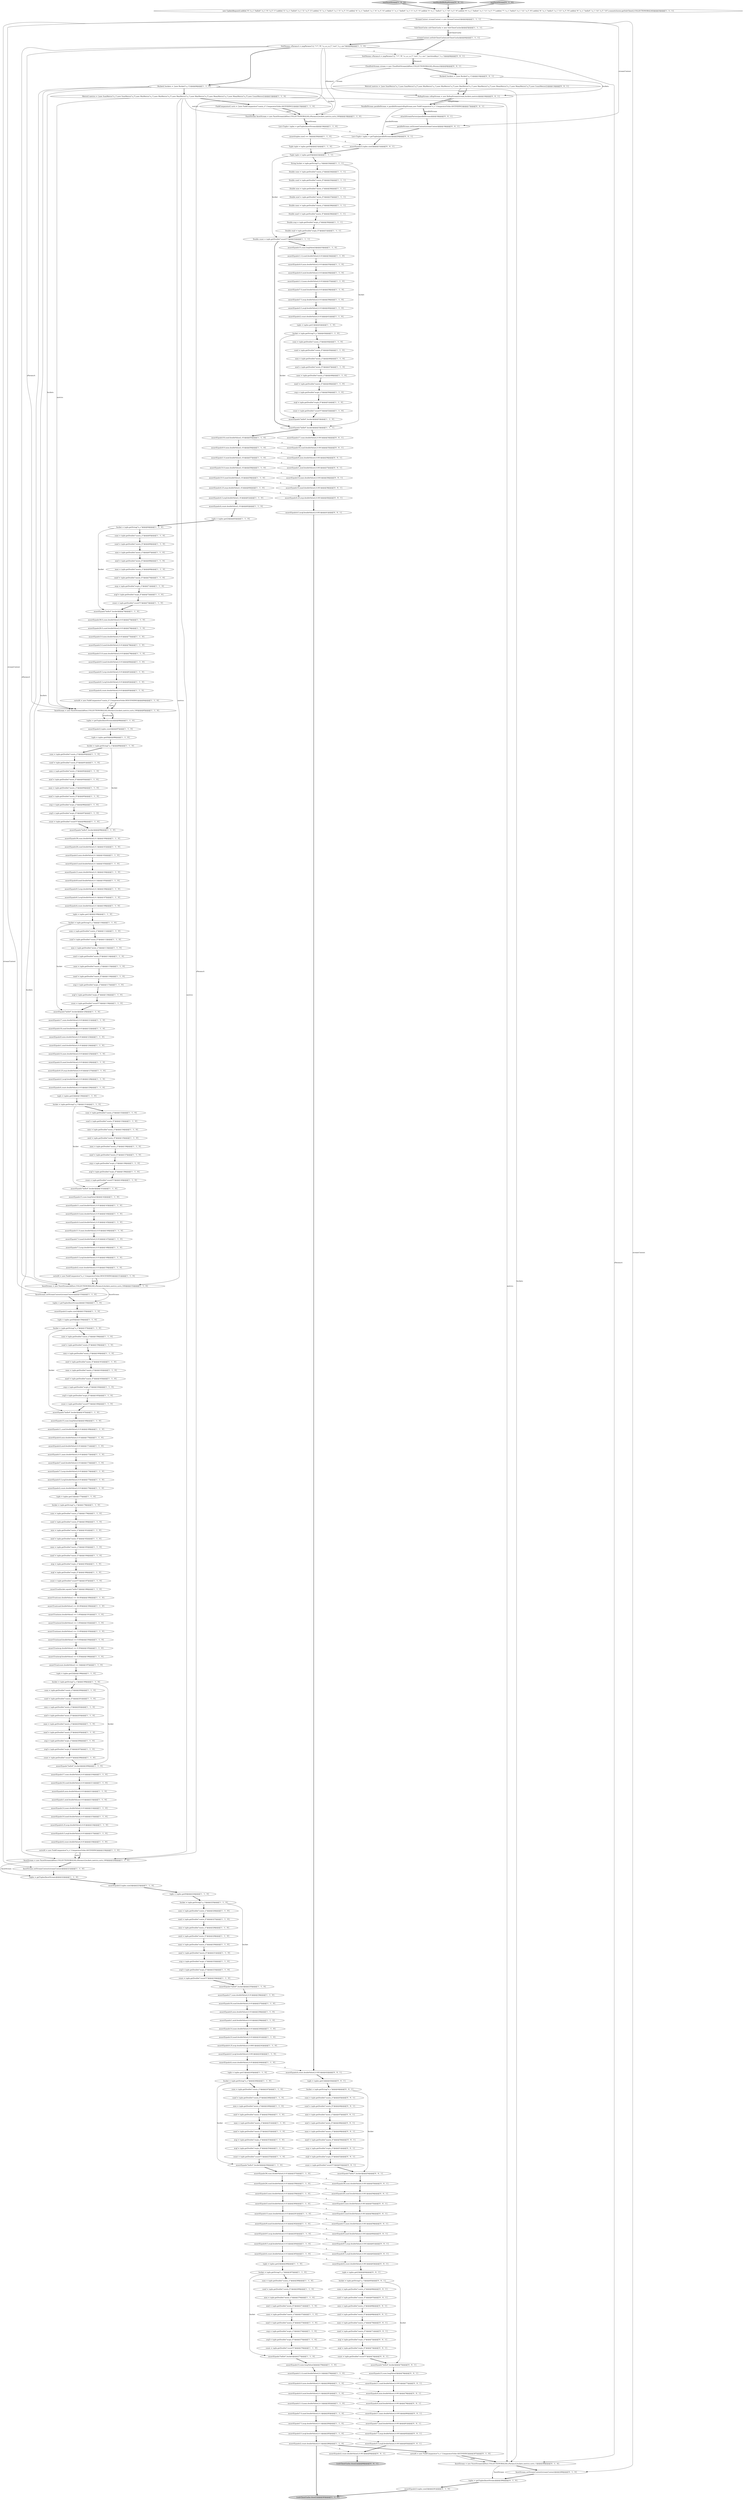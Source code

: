 digraph {
181 [style = filled, label = "FieldComparator(( sorts = {new FieldComparator(\"sum(a_i)\",ComparatorOrder.ASCENDING)}@@@15@@@['1', '1', '0']", fillcolor = white, shape = ellipse image = "AAA0AAABBB1BBB"];
283 [style = filled, label = "assertEquals(3,tuples.size())@@@291@@@['0', '1', '0']", fillcolor = white, shape = ellipse image = "AAA1AAABBB2BBB"];
42 [style = filled, label = "maxf = tuple.getDouble(\"max(a_f)\")@@@205@@@['1', '1', '0']", fillcolor = white, shape = ellipse image = "AAA0AAABBB1BBB"];
226 [style = filled, label = "avgf = tuple.getDouble(\"avg(a_f)\")@@@51@@@['1', '1', '0']", fillcolor = white, shape = ellipse image = "AAA0AAABBB1BBB"];
141 [style = filled, label = "assertEquals(7.0,maxf.doubleValue(),0.01)@@@38@@@['1', '1', '0']", fillcolor = white, shape = ellipse image = "AAA0AAABBB1BBB"];
8 [style = filled, label = "testFacetStream['1', '0', '0']", fillcolor = lightgray, shape = diamond image = "AAA0AAABBB1BBB"];
25 [style = filled, label = "minf = tuple.getDouble(\"min(a_f)\")@@@250@@@['1', '1', '0']", fillcolor = white, shape = ellipse image = "AAA0AAABBB1BBB"];
310 [style = filled, label = "sumf = tuple.getDouble(\"sum(a_f)\")@@@46@@@['0', '0', '1']", fillcolor = white, shape = ellipse image = "AAA0AAABBB3BBB"];
125 [style = filled, label = "maxf = tuple.getDouble(\"max(a_f)\")@@@116@@@['1', '1', '0']", fillcolor = white, shape = ellipse image = "AAA0AAABBB1BBB"];
296 [style = filled, label = "assertEquals(7,maxf.doubleValue(),0.001)@@@81@@@['0', '0', '1']", fillcolor = white, shape = ellipse image = "AAA0AAABBB3BBB"];
238 [style = filled, label = "avgf = tuple.getDouble(\"avg(a_f)\")@@@139@@@['1', '1', '0']", fillcolor = white, shape = ellipse image = "AAA0AAABBB1BBB"];
188 [style = filled, label = "mini = tuple.getDouble(\"min(a_i)\")@@@228@@@['1', '1', '0']", fillcolor = white, shape = ellipse image = "AAA0AAABBB1BBB"];
217 [style = filled, label = "assertEquals(3,mini.doubleValue(),0.01)@@@259@@@['1', '1', '0']", fillcolor = white, shape = ellipse image = "AAA0AAABBB1BBB"];
12 [style = filled, label = "List<Tuple> tuples = getTuples(facetStream)@@@19@@@['1', '1', '0']", fillcolor = white, shape = ellipse image = "AAA0AAABBB1BBB"];
335 [style = filled, label = "sumi = tuple.getDouble(\"sum(a_i)\")@@@66@@@['0', '0', '1']", fillcolor = white, shape = ellipse image = "AAA0AAABBB3BBB"];
308 [style = filled, label = "RollupStream rollupStream = new RollupStream(stream,buckets,metrics)@@@16@@@['0', '0', '1']", fillcolor = white, shape = ellipse image = "AAA0AAABBB3BBB"];
96 [style = filled, label = "assertEquals(6.5,avgf.doubleValue(),0.01)@@@82@@@['1', '1', '0']", fillcolor = white, shape = ellipse image = "AAA0AAABBB1BBB"];
320 [style = filled, label = "mini = tuple.getDouble(\"min(a_i)\")@@@68@@@['0', '0', '1']", fillcolor = white, shape = ellipse image = "AAA0AAABBB3BBB"];
102 [style = filled, label = "assertEquals(4.0,mini.doubleValue(),0.01)@@@35@@@['1', '1', '0']", fillcolor = white, shape = ellipse image = "AAA0AAABBB1BBB"];
88 [style = filled, label = "bucket = tuple.getString(\"a_s\")@@@64@@@['1', '1', '0']", fillcolor = white, shape = ellipse image = "AAA0AAABBB1BBB"];
275 [style = filled, label = "avgf = tuple.getDouble(\"avg(a_f)\")@@@165@@@['1', '1', '0']", fillcolor = white, shape = ellipse image = "AAA0AAABBB1BBB"];
46 [style = filled, label = "assertEquals(1,minf.doubleValue(),0.01)@@@239@@@['1', '1', '0']", fillcolor = white, shape = ellipse image = "AAA0AAABBB1BBB"];
1 [style = filled, label = "assertEquals(9.5,avgi.doubleValue(),0.01)@@@81@@@['1', '1', '0']", fillcolor = white, shape = ellipse image = "AAA0AAABBB1BBB"];
314 [style = filled, label = "attachStreamFactory(parallelStream)@@@18@@@['0', '0', '1']", fillcolor = white, shape = ellipse image = "AAA0AAABBB3BBB"];
182 [style = filled, label = "minf = tuple.getDouble(\"min(a_f)\")@@@182@@@['1', '1', '0']", fillcolor = white, shape = ellipse image = "AAA0AAABBB1BBB"];
289 [style = filled, label = "assertEquals(3,minf.doubleValue(),0.001)@@@58@@@['0', '0', '1']", fillcolor = white, shape = ellipse image = "AAA0AAABBB3BBB"];
37 [style = filled, label = "tuple = tuples.get(2)@@@266@@@['1', '1', '0']", fillcolor = white, shape = ellipse image = "AAA0AAABBB1BBB"];
70 [style = filled, label = "sumf = tuple.getDouble(\"sum(a_f)\")@@@66@@@['1', '1', '0']", fillcolor = white, shape = ellipse image = "AAA0AAABBB1BBB"];
173 [style = filled, label = "assertEquals(3,tuples.size())@@@155@@@['1', '1', '0']", fillcolor = white, shape = ellipse image = "AAA0AAABBB1BBB"];
215 [style = filled, label = "Double count = tuple.getDouble(\"count(*)\")@@@32@@@['1', '1', '1']", fillcolor = white, shape = ellipse image = "AAA0AAABBB1BBB"];
232 [style = filled, label = "assertEquals(17,sumi.doubleValue(),0.01)@@@210@@@['1', '1', '0']", fillcolor = white, shape = ellipse image = "AAA0AAABBB1BBB"];
330 [style = filled, label = "sumi = tuple.getDouble(\"sum(a_i)\")@@@45@@@['0', '0', '1']", fillcolor = white, shape = ellipse image = "AAA0AAABBB3BBB"];
180 [style = filled, label = "avgf = tuple.getDouble(\"avg(a_f)\")@@@207@@@['1', '1', '0']", fillcolor = white, shape = ellipse image = "AAA0AAABBB1BBB"];
298 [style = filled, label = "ParallelStream parallelStream = parallelStream(rollupStream,new FieldComparator(\"a_s\",ComparatorOrder.ASCENDING))@@@17@@@['0', '0', '1']", fillcolor = white, shape = ellipse image = "AAA0AAABBB3BBB"];
231 [style = filled, label = "count = tuple.getDouble(\"count(*)\")@@@166@@@['1', '1', '0']", fillcolor = white, shape = ellipse image = "AAA0AAABBB1BBB"];
254 [style = filled, label = "Metric(( metrics = {new SumMetric(\"a_i\"),new SumMetric(\"a_f\"),new MinMetric(\"a_i\"),new MinMetric(\"a_f\"),new MaxMetric(\"a_i\"),new MaxMetric(\"a_f\"),new MeanMetric(\"a_i\"),new MeanMetric(\"a_f\"),new CountMetric()}@@@12@@@['1', '1', '0']", fillcolor = white, shape = ellipse image = "AAA0AAABBB1BBB"];
100 [style = filled, label = "maxi = tuple.getDouble(\"max(a_i)\")@@@136@@@['1', '1', '0']", fillcolor = white, shape = ellipse image = "AAA0AAABBB1BBB"];
32 [style = filled, label = "assertEquals(7.5,avgi.doubleValue(),0.01)@@@39@@@['1', '1', '0']", fillcolor = white, shape = ellipse image = "AAA0AAABBB1BBB"];
118 [style = filled, label = "maxi = tuple.getDouble(\"max(a_i)\")@@@230@@@['1', '1', '0']", fillcolor = white, shape = ellipse image = "AAA0AAABBB1BBB"];
200 [style = filled, label = "assertEquals(26,sumf.doubleValue(),0.01)@@@258@@@['1', '1', '0']", fillcolor = white, shape = ellipse image = "AAA0AAABBB1BBB"];
156 [style = filled, label = "tuple = tuples.get(1)@@@109@@@['1', '1', '0']", fillcolor = white, shape = ellipse image = "AAA0AAABBB1BBB"];
267 [style = filled, label = "avgf = tuple.getDouble(\"avg(a_f)\")@@@97@@@['1', '1', '0']", fillcolor = white, shape = ellipse image = "AAA0AAABBB1BBB"];
120 [style = filled, label = "sumf = tuple.getDouble(\"sum(a_f)\")@@@159@@@['1', '1', '0']", fillcolor = white, shape = ellipse image = "AAA0AAABBB1BBB"];
140 [style = filled, label = "count = tuple.getDouble(\"count(*)\")@@@73@@@['1', '1', '0']", fillcolor = white, shape = ellipse image = "AAA0AAABBB1BBB"];
114 [style = filled, label = "assertEquals(\"hello0\",bucket)@@@120@@@['1', '1', '0']", fillcolor = white, shape = ellipse image = "AAA0AAABBB1BBB"];
295 [style = filled, label = "assertEquals(26,sumf.doubleValue(),0.001)@@@56@@@['0', '0', '1']", fillcolor = white, shape = ellipse image = "AAA0AAABBB3BBB"];
23 [style = filled, label = "assertEquals(\"hello0\",bucket)@@@33@@@['1', '1', '1']", fillcolor = white, shape = ellipse image = "AAA0AAABBB1BBB"];
168 [style = filled, label = "mini = tuple.getDouble(\"min(a_i)\")@@@46@@@['1', '1', '0']", fillcolor = white, shape = ellipse image = "AAA0AAABBB1BBB"];
5 [style = filled, label = "minf = tuple.getDouble(\"min(a_f)\")@@@93@@@['1', '1', '0']", fillcolor = white, shape = ellipse image = "AAA0AAABBB1BBB"];
3 [style = filled, label = "assertEquals(7.0,maxf.doubleValue(),0.01)@@@147@@@['1', '1', '0']", fillcolor = white, shape = ellipse image = "AAA0AAABBB1BBB"];
346 [style = filled, label = "assertEquals(38,sumi.doubleValue(),0.001)@@@55@@@['0', '0', '1']", fillcolor = white, shape = ellipse image = "AAA0AAABBB3BBB"];
243 [style = filled, label = "maxi = tuple.getDouble(\"max(a_i)\")@@@162@@@['1', '1', '0']", fillcolor = white, shape = ellipse image = "AAA0AAABBB1BBB"];
323 [style = filled, label = "assertEquals(4,count.doubleValue(),0.001)@@@63@@@['0', '0', '1']", fillcolor = white, shape = ellipse image = "AAA0AAABBB3BBB"];
116 [style = filled, label = "assertEquals(4.5,avgf.doubleValue(),.01)@@@61@@@['1', '1', '0']", fillcolor = white, shape = ellipse image = "AAA0AAABBB1BBB"];
174 [style = filled, label = "assertEquals(14.0,maxi.doubleValue(),.01)@@@58@@@['1', '1', '0']", fillcolor = white, shape = ellipse image = "AAA0AAABBB1BBB"];
189 [style = filled, label = "assertEquals(10.0,maxf.doubleValue(),.01)@@@59@@@['1', '1', '0']", fillcolor = white, shape = ellipse image = "AAA0AAABBB1BBB"];
245 [style = filled, label = "tuple = tuples.get(2)@@@130@@@['1', '1', '0']", fillcolor = white, shape = ellipse image = "AAA0AAABBB1BBB"];
112 [style = filled, label = "avgi = tuple.getDouble(\"avg(a_i)\")@@@138@@@['1', '1', '0']", fillcolor = white, shape = ellipse image = "AAA0AAABBB1BBB"];
279 [style = filled, label = "facetStream = new FacetStream(zkHost,COLLECTIONORALIAS,sParamsA,buckets,metrics,sorts,-1)@@@288@@@['0', '1', '0']", fillcolor = white, shape = ellipse image = "AAA1AAABBB2BBB"];
185 [style = filled, label = "tuple = tuples.get(1)@@@245@@@['1', '1', '0']", fillcolor = white, shape = ellipse image = "AAA0AAABBB1BBB"];
327 [style = filled, label = "tuple = tuples.get(2)@@@64@@@['0', '0', '1']", fillcolor = white, shape = ellipse image = "AAA0AAABBB3BBB"];
303 [style = filled, label = "sumf = tuple.getDouble(\"sum(a_f)\")@@@67@@@['0', '0', '1']", fillcolor = white, shape = ellipse image = "AAA0AAABBB3BBB"];
247 [style = filled, label = "assertEquals(4.0,minf.doubleValue(),0.1)@@@281@@@['1', '1', '0']", fillcolor = white, shape = ellipse image = "AAA0AAABBB1BBB"];
167 [style = filled, label = "assertEquals(9,maxf.doubleValue(),0.1)@@@105@@@['1', '1', '0']", fillcolor = white, shape = ellipse image = "AAA0AAABBB1BBB"];
170 [style = filled, label = "bucket = tuple.getString(\"a_s\")@@@246@@@['1', '1', '0']", fillcolor = white, shape = ellipse image = "AAA0AAABBB1BBB"];
48 [style = filled, label = "maxf = tuple.getDouble(\"max(a_f)\")@@@163@@@['1', '1', '0']", fillcolor = white, shape = ellipse image = "AAA0AAABBB1BBB"];
52 [style = filled, label = "maxi = tuple.getDouble(\"max(a_i)\")@@@48@@@['1', '1', '0']", fillcolor = white, shape = ellipse image = "AAA0AAABBB1BBB"];
343 [style = filled, label = "avgf = tuple.getDouble(\"avg(a_f)\")@@@52@@@['0', '0', '1']", fillcolor = white, shape = ellipse image = "AAA0AAABBB3BBB"];
72 [style = filled, label = "assertTrue(sumf.doubleValue() == 26.0D)@@@190@@@['1', '1', '0']", fillcolor = white, shape = ellipse image = "AAA0AAABBB1BBB"];
159 [style = filled, label = "SolrParams sParamsA = mapParams(\"q\",\"*:*\",\"fl\",\"a_s,a_i,a_f\",\"sort\",\"a_s asc\")@@@8@@@['1', '1', '0']", fillcolor = white, shape = ellipse image = "AAA0AAABBB1BBB"];
39 [style = filled, label = "assertTrue(avgf.doubleValue() == 6.5D)@@@196@@@['1', '1', '0']", fillcolor = white, shape = ellipse image = "AAA0AAABBB1BBB"];
27 [style = filled, label = "assertEquals(11.0,maxi.doubleValue(),0.01)@@@146@@@['1', '1', '0']", fillcolor = white, shape = ellipse image = "AAA0AAABBB1BBB"];
199 [style = filled, label = "sumi = tuple.getDouble(\"sum(a_i)\")@@@90@@@['1', '1', '0']", fillcolor = white, shape = ellipse image = "AAA0AAABBB1BBB"];
294 [style = filled, label = "assertEquals(9.5,avgi.doubleValue(),0.001)@@@61@@@['0', '0', '1']", fillcolor = white, shape = ellipse image = "AAA0AAABBB3BBB"];
287 [style = filled, label = "count = tuple.getDouble(\"count(*)\")@@@53@@@['0', '0', '1']", fillcolor = white, shape = ellipse image = "AAA0AAABBB3BBB"];
307 [style = filled, label = "avgi = tuple.getDouble(\"avg(a_i)\")@@@51@@@['0', '0', '1']", fillcolor = white, shape = ellipse image = "AAA0AAABBB3BBB"];
142 [style = filled, label = "assertEquals(5.5,avgf.doubleValue(),0.1)@@@285@@@['1', '1', '0']", fillcolor = white, shape = ellipse image = "AAA0AAABBB1BBB"];
271 [style = filled, label = "assertEquals(11,sumf.doubleValue(),0.01)@@@169@@@['1', '1', '0']", fillcolor = white, shape = ellipse image = "AAA0AAABBB1BBB"];
84 [style = filled, label = "mini = tuple.getDouble(\"min(a_i)\")@@@160@@@['1', '1', '0']", fillcolor = white, shape = ellipse image = "AAA0AAABBB1BBB"];
229 [style = filled, label = "Double maxf = tuple.getDouble(\"max(a_f)\")@@@29@@@['1', '1', '1']", fillcolor = white, shape = ellipse image = "AAA0AAABBB1BBB"];
316 [style = filled, label = "assertEquals(4,mini.doubleValue(),0.001)@@@78@@@['0', '0', '1']", fillcolor = white, shape = ellipse image = "AAA0AAABBB3BBB"];
197 [style = filled, label = "maxf = tuple.getDouble(\"max(a_f)\")@@@95@@@['1', '1', '0']", fillcolor = white, shape = ellipse image = "AAA0AAABBB1BBB"];
266 [style = filled, label = "facetStream.setStreamContext(streamContext)@@@221@@@['1', '1', '0']", fillcolor = white, shape = ellipse image = "AAA0AAABBB1BBB"];
9 [style = filled, label = "assertEquals(9.5,avgi.doubleValue(),0.01)@@@263@@@['1', '1', '0']", fillcolor = white, shape = ellipse image = "AAA0AAABBB1BBB"];
81 [style = filled, label = "sumf = tuple.getDouble(\"sum(a_f)\")@@@133@@@['1', '1', '0']", fillcolor = white, shape = ellipse image = "AAA0AAABBB1BBB"];
304 [style = filled, label = "assertEquals(11,sumf.doubleValue(),0.001)@@@77@@@['0', '0', '1']", fillcolor = white, shape = ellipse image = "AAA0AAABBB3BBB"];
268 [style = filled, label = "bucket = tuple.getString(\"a_s\")@@@157@@@['1', '1', '0']", fillcolor = white, shape = ellipse image = "AAA0AAABBB1BBB"];
237 [style = filled, label = "assertEquals(17,sumi.doubleValue(),0.01)@@@121@@@['1', '1', '0']", fillcolor = white, shape = ellipse image = "AAA0AAABBB1BBB"];
26 [style = filled, label = "assertEquals(4,count.doubleValue(),0.01)@@@83@@@['1', '1', '0']", fillcolor = white, shape = ellipse image = "AAA0AAABBB1BBB"];
61 [style = filled, label = "assertEquals(10,maxf.doubleValue(),0.01)@@@215@@@['1', '1', '0']", fillcolor = white, shape = ellipse image = "AAA0AAABBB1BBB"];
270 [style = filled, label = "assertEquals(9.5,avgi.doubleValue(),0.1)@@@106@@@['1', '1', '0']", fillcolor = white, shape = ellipse image = "AAA0AAABBB1BBB"];
94 [style = filled, label = "assertEquals(15,sumi.longValue())@@@278@@@['1', '1', '0']", fillcolor = white, shape = ellipse image = "AAA0AAABBB1BBB"];
95 [style = filled, label = "avgi = tuple.getDouble(\"avg(a_i)\")@@@50@@@['1', '1', '0']", fillcolor = white, shape = ellipse image = "AAA0AAABBB1BBB"];
269 [style = filled, label = "assertEquals(\"hello3\",bucket)@@@256@@@['1', '1', '0']", fillcolor = white, shape = ellipse image = "AAA0AAABBB1BBB"];
337 [style = filled, label = "maxf = tuple.getDouble(\"max(a_f)\")@@@50@@@['0', '0', '1']", fillcolor = white, shape = ellipse image = "AAA0AAABBB3BBB"];
209 [style = filled, label = "maxf = tuple.getDouble(\"max(a_f)\")@@@273@@@['1', '1', '0']", fillcolor = white, shape = ellipse image = "AAA0AAABBB1BBB"];
150 [style = filled, label = "avgf = tuple.getDouble(\"avg(a_f)\")@@@254@@@['1', '1', '0']", fillcolor = white, shape = ellipse image = "AAA0AAABBB1BBB"];
11 [style = filled, label = "sumf = tuple.getDouble(\"sum(a_f)\")@@@180@@@['1', '1', '0']", fillcolor = white, shape = ellipse image = "AAA0AAABBB1BBB"];
282 [style = filled, label = "facetStream.setStreamContext(streamContext)@@@289@@@['0', '1', '0']", fillcolor = white, shape = ellipse image = "AAA1AAABBB2BBB"];
284 [style = filled, label = "tuples = getTuples(facetStream)@@@290@@@['0', '1', '0']", fillcolor = white, shape = ellipse image = "AAA1AAABBB2BBB"];
277 [style = filled, label = "assertEquals(9,maxf.doubleValue(),0.01)@@@262@@@['1', '1', '0']", fillcolor = white, shape = ellipse image = "AAA0AAABBB1BBB"];
206 [style = filled, label = "avgi = tuple.getDouble(\"avg(a_i)\")@@@232@@@['1', '1', '0']", fillcolor = white, shape = ellipse image = "AAA0AAABBB1BBB"];
67 [style = filled, label = "avgi = tuple.getDouble(\"avg(a_i)\")@@@206@@@['1', '1', '0']", fillcolor = white, shape = ellipse image = "AAA0AAABBB1BBB"];
160 [style = filled, label = "maxi = tuple.getDouble(\"max(a_i)\")@@@204@@@['1', '1', '0']", fillcolor = white, shape = ellipse image = "AAA0AAABBB1BBB"];
264 [style = filled, label = "FacetStream facetStream = new FacetStream(zkHost,COLLECTIONORALIAS,sParamsA,buckets,metrics,sorts,100)@@@18@@@['1', '1', '0']", fillcolor = white, shape = ellipse image = "AAA0AAABBB1BBB"];
34 [style = filled, label = "assertEquals(4.5,avgf.doubleValue(),0.01)@@@128@@@['1', '1', '0']", fillcolor = white, shape = ellipse image = "AAA0AAABBB1BBB"];
99 [style = filled, label = "assertEquals(4,count.doubleValue(),0.01)@@@244@@@['1', '1', '0']", fillcolor = white, shape = ellipse image = "AAA0AAABBB1BBB"];
263 [style = filled, label = "assertEquals(4,count.doubleValue(),0.1)@@@108@@@['1', '1', '0']", fillcolor = white, shape = ellipse image = "AAA0AAABBB1BBB"];
256 [style = filled, label = "assertEquals(2,count.doubleValue(),0.01)@@@41@@@['1', '1', '0']", fillcolor = white, shape = ellipse image = "AAA0AAABBB1BBB"];
207 [style = filled, label = "maxf = tuple.getDouble(\"max(a_f)\")@@@252@@@['1', '1', '0']", fillcolor = white, shape = ellipse image = "AAA0AAABBB1BBB"];
228 [style = filled, label = "assertEquals(7.5,avgi.doubleValue(),0.01)@@@174@@@['1', '1', '0']", fillcolor = white, shape = ellipse image = "AAA0AAABBB1BBB"];
69 [style = filled, label = "minf = tuple.getDouble(\"min(a_f)\")@@@68@@@['1', '1', '0']", fillcolor = white, shape = ellipse image = "AAA0AAABBB1BBB"];
224 [style = filled, label = "assertEquals(15,sumi.longValue())@@@142@@@['1', '1', '0']", fillcolor = white, shape = ellipse image = "AAA0AAABBB1BBB"];
347 [style = filled, label = "count = tuple.getDouble(\"count(*)\")@@@74@@@['0', '0', '1']", fillcolor = white, shape = ellipse image = "AAA0AAABBB3BBB"];
28 [style = filled, label = "avgi = tuple.getDouble(\"avg(a_i)\")@@@96@@@['1', '1', '0']", fillcolor = white, shape = ellipse image = "AAA0AAABBB1BBB"];
76 [style = filled, label = "minf = tuple.getDouble(\"min(a_f)\")@@@47@@@['1', '1', '0']", fillcolor = white, shape = ellipse image = "AAA0AAABBB1BBB"];
62 [style = filled, label = "minf = tuple.getDouble(\"min(a_f)\")@@@271@@@['1', '1', '0']", fillcolor = white, shape = ellipse image = "AAA0AAABBB1BBB"];
253 [style = filled, label = "sumf = tuple.getDouble(\"sum(a_f)\")@@@45@@@['1', '1', '0']", fillcolor = white, shape = ellipse image = "AAA0AAABBB1BBB"];
53 [style = filled, label = "tuple = tuples.get(0)@@@88@@@['1', '1', '0']", fillcolor = white, shape = ellipse image = "AAA0AAABBB1BBB"];
136 [style = filled, label = "assertEquals(3.0,minf.doubleValue(),0.01)@@@78@@@['1', '1', '0']", fillcolor = white, shape = ellipse image = "AAA0AAABBB1BBB"];
286 [style = filled, label = "bucket = tuple.getString(\"a_s\")@@@44@@@['0', '0', '1']", fillcolor = white, shape = ellipse image = "AAA0AAABBB3BBB"];
135 [style = filled, label = "sumi = tuple.getDouble(\"sum(a_i)\")@@@247@@@['1', '1', '0']", fillcolor = white, shape = ellipse image = "AAA0AAABBB1BBB"];
211 [style = filled, label = "minf = tuple.getDouble(\"min(a_f)\")@@@135@@@['1', '1', '0']", fillcolor = white, shape = ellipse image = "AAA0AAABBB1BBB"];
127 [style = filled, label = "assertEquals(1,minf.doubleValue(),0.01)@@@124@@@['1', '1', '0']", fillcolor = white, shape = ellipse image = "AAA0AAABBB1BBB"];
333 [style = filled, label = "minf = tuple.getDouble(\"min(a_f)\")@@@48@@@['0', '0', '1']", fillcolor = white, shape = ellipse image = "AAA0AAABBB3BBB"];
244 [style = filled, label = "tuples = getTuples(facetStream)@@@86@@@['1', '1', '0']", fillcolor = white, shape = ellipse image = "AAA0AAABBB1BBB"];
259 [style = filled, label = "maxi = tuple.getDouble(\"max(a_i)\")@@@94@@@['1', '1', '0']", fillcolor = white, shape = ellipse image = "AAA0AAABBB1BBB"];
64 [style = filled, label = "assertEquals(18,sumf.doubleValue(),0.01)@@@211@@@['1', '1', '0']", fillcolor = white, shape = ellipse image = "AAA0AAABBB1BBB"];
258 [style = filled, label = "assertEquals(\"hello3\",bucket)@@@99@@@['1', '1', '0']", fillcolor = white, shape = ellipse image = "AAA0AAABBB1BBB"];
106 [style = filled, label = "assertEquals(3,tuples.size())@@@223@@@['1', '1', '0']", fillcolor = white, shape = ellipse image = "AAA0AAABBB1BBB"];
250 [style = filled, label = "assertEquals(4.5,avgf.doubleValue(),0.001)@@@243@@@['1', '1', '0']", fillcolor = white, shape = ellipse image = "AAA0AAABBB1BBB"];
91 [style = filled, label = "sumf = tuple.getDouble(\"sum(a_f)\")@@@227@@@['1', '1', '0']", fillcolor = white, shape = ellipse image = "AAA0AAABBB1BBB"];
119 [style = filled, label = "assertEquals(\"hello0\",bucket)@@@235@@@['1', '1', '0']", fillcolor = white, shape = ellipse image = "AAA0AAABBB1BBB"];
315 [style = filled, label = "assertEquals(0,mini.doubleValue(),0.001)@@@36@@@['0', '0', '1']", fillcolor = white, shape = ellipse image = "AAA0AAABBB3BBB"];
242 [style = filled, label = "sumf = tuple.getDouble(\"sum(a_f)\")@@@248@@@['1', '1', '0']", fillcolor = white, shape = ellipse image = "AAA0AAABBB1BBB"];
43 [style = filled, label = "mini = tuple.getDouble(\"min(a_i)\")@@@202@@@['1', '1', '0']", fillcolor = white, shape = ellipse image = "AAA0AAABBB1BBB"];
47 [style = filled, label = "minf = tuple.getDouble(\"min(a_f)\")@@@114@@@['1', '1', '0']", fillcolor = white, shape = ellipse image = "AAA0AAABBB1BBB"];
255 [style = filled, label = "avgi = tuple.getDouble(\"avg(a_i)\")@@@164@@@['1', '1', '0']", fillcolor = white, shape = ellipse image = "AAA0AAABBB1BBB"];
176 [style = filled, label = "Double maxi = tuple.getDouble(\"max(a_i)\")@@@28@@@['1', '1', '1']", fillcolor = white, shape = ellipse image = "AAA0AAABBB1BBB"];
98 [style = filled, label = "Double avgf = tuple.getDouble(\"avg(a_f)\")@@@31@@@['1', '1', '1']", fillcolor = white, shape = ellipse image = "AAA0AAABBB1BBB"];
221 [style = filled, label = "assertEquals(13.0,maxi.doubleValue(),0.01)@@@79@@@['1', '1', '0']", fillcolor = white, shape = ellipse image = "AAA0AAABBB1BBB"];
109 [style = filled, label = "Double avgi = tuple.getDouble(\"avg(a_i)\")@@@30@@@['1', '1', '1']", fillcolor = white, shape = ellipse image = "AAA0AAABBB1BBB"];
33 [style = filled, label = "assertEquals(38,sumi.doubleValue(),0.01)@@@257@@@['1', '1', '0']", fillcolor = white, shape = ellipse image = "AAA0AAABBB1BBB"];
163 [style = filled, label = "minf = tuple.getDouble(\"min(a_f)\")@@@203@@@['1', '1', '0']", fillcolor = white, shape = ellipse image = "AAA0AAABBB1BBB"];
155 [style = filled, label = "avgf = tuple.getDouble(\"avg(a_f)\")@@@275@@@['1', '1', '0']", fillcolor = white, shape = ellipse image = "AAA0AAABBB1BBB"];
203 [style = filled, label = "assertEquals(18,sumf.doubleValue(),.01)@@@55@@@['1', '1', '0']", fillcolor = white, shape = ellipse image = "AAA0AAABBB1BBB"];
44 [style = filled, label = "assertEquals(15,sumi.longValue())@@@33@@@['1', '1', '0']", fillcolor = white, shape = ellipse image = "AAA0AAABBB1BBB"];
172 [style = filled, label = "maxi = tuple.getDouble(\"max(a_i)\")@@@251@@@['1', '1', '0']", fillcolor = white, shape = ellipse image = "AAA0AAABBB1BBB"];
312 [style = filled, label = "assertEquals(\"hello3\",bucket)@@@54@@@['0', '0', '1']", fillcolor = white, shape = ellipse image = "AAA0AAABBB3BBB"];
161 [style = filled, label = "avgi = tuple.getDouble(\"avg(a_i)\")@@@274@@@['1', '1', '0']", fillcolor = white, shape = ellipse image = "AAA0AAABBB1BBB"];
322 [style = filled, label = "assertEquals(13,maxi.doubleValue(),0.001)@@@59@@@['0', '0', '1']", fillcolor = white, shape = ellipse image = "AAA0AAABBB3BBB"];
300 [style = filled, label = "assertEquals(4.5,avgf.doubleValue(),0.001)@@@41@@@['0', '0', '1']", fillcolor = white, shape = ellipse image = "AAA0AAABBB3BBB"];
115 [style = filled, label = "maxf = tuple.getDouble(\"max(a_f)\")@@@49@@@['1', '1', '0']", fillcolor = white, shape = ellipse image = "AAA0AAABBB1BBB"];
262 [style = filled, label = "tuple = tuples.get(1)@@@177@@@['1', '1', '0']", fillcolor = white, shape = ellipse image = "AAA0AAABBB1BBB"];
90 [style = filled, label = "tuple = tuples.get(1)@@@42@@@['1', '1', '0']", fillcolor = white, shape = ellipse image = "AAA0AAABBB1BBB"];
240 [style = filled, label = "avgf = tuple.getDouble(\"avg(a_f)\")@@@186@@@['1', '1', '0']", fillcolor = white, shape = ellipse image = "AAA0AAABBB1BBB"];
104 [style = filled, label = "bucket = tuple.getString(\"a_s\")@@@89@@@['1', '1', '0']", fillcolor = white, shape = ellipse image = "AAA0AAABBB1BBB"];
186 [style = filled, label = "Double sumi = tuple.getDouble(\"sum(a_i)\")@@@24@@@['1', '1', '1']", fillcolor = white, shape = ellipse image = "AAA0AAABBB1BBB"];
292 [style = filled, label = "maxf = tuple.getDouble(\"max(a_f)\")@@@71@@@['0', '0', '1']", fillcolor = white, shape = ellipse image = "AAA0AAABBB3BBB"];
29 [style = filled, label = "assertEquals(3.0,mini.doubleValue(),0.01)@@@77@@@['1', '1', '0']", fillcolor = white, shape = ellipse image = "AAA0AAABBB1BBB"];
66 [style = filled, label = "assertEquals(26.0,sumf.doubleValue(),0.01)@@@76@@@['1', '1', '0']", fillcolor = white, shape = ellipse image = "AAA0AAABBB1BBB"];
154 [style = filled, label = "new UpdateRequest().add(id,\"0\",\"a_s\",\"hello0\",\"a_i\",\"0\",\"a_f\",\"1\").add(id,\"2\",\"a_s\",\"hello0\",\"a_i\",\"2\",\"a_f\",\"2\").add(id,\"3\",\"a_s\",\"hello3\",\"a_i\",\"3\",\"a_f\",\"3\").add(id,\"4\",\"a_s\",\"hello4\",\"a_i\",\"4\",\"a_f\",\"4\").add(id,\"1\",\"a_s\",\"hello0\",\"a_i\",\"1\",\"a_f\",\"5\").add(id,\"5\",\"a_s\",\"hello3\",\"a_i\",\"10\",\"a_f\",\"6\").add(id,\"6\",\"a_s\",\"hello4\",\"a_i\",\"11\",\"a_f\",\"7\").add(id,\"7\",\"a_s\",\"hello3\",\"a_i\",\"12\",\"a_f\",\"8\").add(id,\"8\",\"a_s\",\"hello3\",\"a_i\",\"13\",\"a_f\",\"9\").add(id,\"9\",\"a_s\",\"hello0\",\"a_i\",\"14\",\"a_f\",\"10\").commit(cluster.getSolrClient(),COLLECTIONORALIAS)@@@3@@@['1', '1', '1']", fillcolor = white, shape = ellipse image = "AAA0AAABBB1BBB"];
309 [style = filled, label = "maxi = tuple.getDouble(\"max(a_i)\")@@@70@@@['0', '0', '1']", fillcolor = white, shape = ellipse image = "AAA0AAABBB3BBB"];
126 [style = filled, label = "assertEquals(4,count.doubleValue(),0.01)@@@265@@@['1', '1', '0']", fillcolor = white, shape = ellipse image = "AAA0AAABBB1BBB"];
123 [style = filled, label = "streamContext.setSolrClientCache(solrClientCache)@@@6@@@['1', '1', '1']", fillcolor = white, shape = ellipse image = "AAA0AAABBB1BBB"];
178 [style = filled, label = "tuples = getTuples(facetStream)@@@222@@@['1', '1', '0']", fillcolor = white, shape = ellipse image = "AAA0AAABBB1BBB"];
86 [style = filled, label = "assertEquals(4.0,minf.doubleValue(),0.01)@@@145@@@['1', '1', '0']", fillcolor = white, shape = ellipse image = "AAA0AAABBB1BBB"];
63 [style = filled, label = "assertEquals(7,maxf.doubleValue(),0.01)@@@173@@@['1', '1', '0']", fillcolor = white, shape = ellipse image = "AAA0AAABBB1BBB"];
77 [style = filled, label = "assertEquals(4.5,avgf.doubleValue(),0.01)@@@217@@@['1', '1', '0']", fillcolor = white, shape = ellipse image = "AAA0AAABBB1BBB"];
35 [style = filled, label = "mini = tuple.getDouble(\"min(a_i)\")@@@249@@@['1', '1', '0']", fillcolor = white, shape = ellipse image = "AAA0AAABBB1BBB"];
324 [style = filled, label = "assertEquals(7.5,avgi.doubleValue(),0.001)@@@82@@@['0', '0', '1']", fillcolor = white, shape = ellipse image = "AAA0AAABBB3BBB"];
177 [style = filled, label = "facetStream = new FacetStream(zkHost,COLLECTIONORALIAS,sParamsA,buckets,metrics,sorts,100)@@@85@@@['1', '1', '0']", fillcolor = white, shape = ellipse image = "AAA0AAABBB1BBB"];
138 [style = filled, label = "count = tuple.getDouble(\"count(*)\")@@@187@@@['1', '1', '0']", fillcolor = white, shape = ellipse image = "AAA0AAABBB1BBB"];
171 [style = filled, label = "assertEquals(\"hello3\",bucket)@@@74@@@['1', '1', '0']", fillcolor = white, shape = ellipse image = "AAA0AAABBB1BBB"];
338 [style = filled, label = "tuple = tuples.get(1)@@@43@@@['0', '0', '1']", fillcolor = white, shape = ellipse image = "AAA0AAABBB3BBB"];
191 [style = filled, label = "bucket = tuple.getString(\"a_s\")@@@199@@@['1', '1', '0']", fillcolor = white, shape = ellipse image = "AAA0AAABBB1BBB"];
133 [style = filled, label = "assertEquals(\"hello0\",bucket)@@@209@@@['1', '1', '0']", fillcolor = white, shape = ellipse image = "AAA0AAABBB1BBB"];
313 [style = filled, label = "testParallelRollupStream['0', '0', '1']", fillcolor = lightgray, shape = diamond image = "AAA0AAABBB3BBB"];
51 [style = filled, label = "bucket = tuple.getString(\"a_s\")@@@43@@@['1', '1', '0']", fillcolor = white, shape = ellipse image = "AAA0AAABBB1BBB"];
6 [style = filled, label = "count = tuple.getDouble(\"count(*)\")@@@140@@@['1', '1', '0']", fillcolor = white, shape = ellipse image = "AAA0AAABBB1BBB"];
18 [style = filled, label = "{solrClientCache.close()}@@@293@@@['1', '1', '0']", fillcolor = lightgray, shape = ellipse image = "AAA0AAABBB1BBB"];
166 [style = filled, label = "maxf = tuple.getDouble(\"max(a_f)\")@@@231@@@['1', '1', '0']", fillcolor = white, shape = ellipse image = "AAA0AAABBB1BBB"];
124 [style = filled, label = "sumf = tuple.getDouble(\"sum(a_f)\")@@@112@@@['1', '1', '0']", fillcolor = white, shape = ellipse image = "AAA0AAABBB1BBB"];
164 [style = filled, label = "assert(tuples.size() == 3)@@@20@@@['1', '1', '0']", fillcolor = white, shape = ellipse image = "AAA0AAABBB1BBB"];
248 [style = filled, label = "avgi = tuple.getDouble(\"avg(a_i)\")@@@71@@@['1', '1', '0']", fillcolor = white, shape = ellipse image = "AAA0AAABBB1BBB"];
290 [style = filled, label = "assertEquals(17,sumi.doubleValue(),0.001)@@@34@@@['0', '0', '1']", fillcolor = white, shape = ellipse image = "AAA0AAABBB3BBB"];
31 [style = filled, label = "assertEquals(\"hello4\",bucket)@@@277@@@['1', '1', '0']", fillcolor = white, shape = ellipse image = "AAA0AAABBB1BBB"];
110 [style = filled, label = "sumi = tuple.getDouble(\"sum(a_i)\")@@@226@@@['1', '1', '0']", fillcolor = white, shape = ellipse image = "AAA0AAABBB1BBB"];
345 [style = filled, label = "List<Tuple> tuples = getTuples(parallelStream)@@@20@@@['0', '0', '1']", fillcolor = white, shape = ellipse image = "AAA0AAABBB3BBB"];
56 [style = filled, label = "assertEquals(5.5,avgf.doubleValue(),0.01)@@@40@@@['1', '1', '0']", fillcolor = white, shape = ellipse image = "AAA0AAABBB1BBB"];
79 [style = filled, label = "maxf = tuple.getDouble(\"max(a_f)\")@@@184@@@['1', '1', '0']", fillcolor = white, shape = ellipse image = "AAA0AAABBB1BBB"];
157 [style = filled, label = "sumi = tuple.getDouble(\"sum(a_i)\")@@@44@@@['1', '1', '0']", fillcolor = white, shape = ellipse image = "AAA0AAABBB1BBB"];
246 [style = filled, label = "assertEquals(6.5,avgf.doubleValue(),0.01)@@@264@@@['1', '1', '0']", fillcolor = white, shape = ellipse image = "AAA0AAABBB1BBB"];
311 [style = filled, label = "assertEquals(3,mini.doubleValue(),0.001)@@@57@@@['0', '0', '1']", fillcolor = white, shape = ellipse image = "AAA0AAABBB3BBB"];
103 [style = filled, label = "maxi = tuple.getDouble(\"max(a_i)\")@@@69@@@['1', '1', '0']", fillcolor = white, shape = ellipse image = "AAA0AAABBB1BBB"];
41 [style = filled, label = "avgf = tuple.getDouble(\"avg(a_f)\")@@@118@@@['1', '1', '0']", fillcolor = white, shape = ellipse image = "AAA0AAABBB1BBB"];
24 [style = filled, label = "assertEquals(18,sumf.doubleValue(),0.01)@@@122@@@['1', '1', '0']", fillcolor = white, shape = ellipse image = "AAA0AAABBB1BBB"];
325 [style = filled, label = "assertEquals(5.5,avgf.doubleValue(),0.001)@@@83@@@['0', '0', '1']", fillcolor = white, shape = ellipse image = "AAA0AAABBB3BBB"];
293 [style = filled, label = "avgi = tuple.getDouble(\"avg(a_i)\")@@@72@@@['0', '0', '1']", fillcolor = white, shape = ellipse image = "AAA0AAABBB3BBB"];
80 [style = filled, label = "assertEquals(38.0,sumi.doubleValue(),0.01)@@@75@@@['1', '1', '0']", fillcolor = white, shape = ellipse image = "AAA0AAABBB1BBB"];
121 [style = filled, label = "assertEquals(18,sumf.doubleValue(),0.01)@@@237@@@['1', '1', '0']", fillcolor = white, shape = ellipse image = "AAA0AAABBB1BBB"];
234 [style = filled, label = "count = tuple.getDouble(\"count(*)\")@@@119@@@['1', '1', '0']", fillcolor = white, shape = ellipse image = "AAA0AAABBB1BBB"];
22 [style = filled, label = "assertTrue(maxf.doubleValue() == 9.0D)@@@194@@@['1', '1', '0']", fillcolor = white, shape = ellipse image = "AAA0AAABBB1BBB"];
148 [style = filled, label = "tuples = getTuples(facetStream)@@@154@@@['1', '1', '0']", fillcolor = white, shape = ellipse image = "AAA0AAABBB1BBB"];
214 [style = filled, label = "assertTrue(sumi.doubleValue() == 38.0D)@@@189@@@['1', '1', '0']", fillcolor = white, shape = ellipse image = "AAA0AAABBB1BBB"];
193 [style = filled, label = "count = tuple.getDouble(\"count(*)\")@@@255@@@['1', '1', '0']", fillcolor = white, shape = ellipse image = "AAA0AAABBB1BBB"];
201 [style = filled, label = "assertEquals(4.0,mini.doubleValue(),0.01)@@@144@@@['1', '1', '0']", fillcolor = white, shape = ellipse image = "AAA0AAABBB1BBB"];
111 [style = filled, label = "assertEquals(4,minf.doubleValue(),0.01)@@@171@@@['1', '1', '0']", fillcolor = white, shape = ellipse image = "AAA0AAABBB1BBB"];
219 [style = filled, label = "assertEquals(4.25,avgi.doubleValue(),0.0001)@@@242@@@['1', '1', '0']", fillcolor = white, shape = ellipse image = "AAA0AAABBB1BBB"];
107 [style = filled, label = "count = tuple.getDouble(\"count(*)\")@@@234@@@['1', '1', '0']", fillcolor = white, shape = ellipse image = "AAA0AAABBB1BBB"];
344 [style = filled, label = "SolrParams sParamsA = mapParams(\"q\",\"*:*\",\"fl\",\"a_s,a_i,a_f\",\"sort\",\"a_s asc\",\"partitionKeys\",\"a_s\")@@@8@@@['0', '0', '1']", fillcolor = white, shape = ellipse image = "AAA0AAABBB3BBB"];
10 [style = filled, label = "assertEquals(26,sumf.doubleValue(),0.1)@@@101@@@['1', '1', '0']", fillcolor = white, shape = ellipse image = "AAA0AAABBB1BBB"];
195 [style = filled, label = "Double mini = tuple.getDouble(\"min(a_i)\")@@@26@@@['1', '1', '1']", fillcolor = white, shape = ellipse image = "AAA0AAABBB1BBB"];
208 [style = filled, label = "mini = tuple.getDouble(\"min(a_i)\")@@@67@@@['1', '1', '0']", fillcolor = white, shape = ellipse image = "AAA0AAABBB1BBB"];
297 [style = filled, label = "parallelStream.setStreamContext(streamContext)@@@19@@@['0', '0', '1']", fillcolor = white, shape = ellipse image = "AAA0AAABBB3BBB"];
205 [style = filled, label = "sorts(0( = new FieldComparator(\"a_s\",ComparatorOrder.DESCENDING)@@@151@@@['1', '1', '0']", fillcolor = white, shape = ellipse image = "AAA0AAABBB1BBB"];
19 [style = filled, label = "String bucket = tuple.getString(\"a_s\")@@@23@@@['1', '1', '1']", fillcolor = white, shape = ellipse image = "AAA0AAABBB1BBB"];
0 [style = filled, label = "tuple = tuples.get(2)@@@63@@@['1', '1', '0']", fillcolor = white, shape = ellipse image = "AAA0AAABBB1BBB"];
149 [style = filled, label = "assertEquals(0,mini.doubleValue(),0.01)@@@123@@@['1', '1', '0']", fillcolor = white, shape = ellipse image = "AAA0AAABBB1BBB"];
117 [style = filled, label = "assertEquals(0,mini.doubleValue(),0.01)@@@212@@@['1', '1', '0']", fillcolor = white, shape = ellipse image = "AAA0AAABBB1BBB"];
4 [style = filled, label = "assertEquals(1.0,minf.doubleValue(),.01)@@@57@@@['1', '1', '0']", fillcolor = white, shape = ellipse image = "AAA0AAABBB1BBB"];
187 [style = filled, label = "count = tuple.getDouble(\"count(*)\")@@@52@@@['1', '1', '0']", fillcolor = white, shape = ellipse image = "AAA0AAABBB1BBB"];
73 [style = filled, label = "facetStream.setStreamContext(streamContext)@@@153@@@['1', '1', '0']", fillcolor = white, shape = ellipse image = "AAA0AAABBB1BBB"];
196 [style = filled, label = "assertEquals(0,mini.doubleValue(),0.01)@@@238@@@['1', '1', '0']", fillcolor = white, shape = ellipse image = "AAA0AAABBB1BBB"];
50 [style = filled, label = "assertEquals(4.0,mini.doubleValue(),0.1)@@@280@@@['1', '1', '0']", fillcolor = white, shape = ellipse image = "AAA0AAABBB1BBB"];
132 [style = filled, label = "count = tuple.getDouble(\"count(*)\")@@@276@@@['1', '1', '0']", fillcolor = white, shape = ellipse image = "AAA0AAABBB1BBB"];
153 [style = filled, label = "tuple = tuples.get(0)@@@224@@@['1', '1', '0']", fillcolor = white, shape = ellipse image = "AAA0AAABBB1BBB"];
223 [style = filled, label = "mini = tuple.getDouble(\"min(a_i)\")@@@181@@@['1', '1', '0']", fillcolor = white, shape = ellipse image = "AAA0AAABBB1BBB"];
272 [style = filled, label = "bucket = tuple.getString(\"a_s\")@@@225@@@['1', '1', '0']", fillcolor = white, shape = ellipse image = "AAA0AAABBB1BBB"];
202 [style = filled, label = "assertEquals(13,maxi.doubleValue(),0.01)@@@261@@@['1', '1', '0']", fillcolor = white, shape = ellipse image = "AAA0AAABBB1BBB"];
336 [style = filled, label = "assertEquals(15,sumi.longValue())@@@76@@@['0', '0', '1']", fillcolor = white, shape = ellipse image = "AAA0AAABBB3BBB"];
68 [style = filled, label = "assertEquals(3,tuples.size())@@@87@@@['1', '1', '0']", fillcolor = white, shape = ellipse image = "AAA0AAABBB1BBB"];
55 [style = filled, label = "sumi = tuple.getDouble(\"sum(a_i)\")@@@200@@@['1', '1', '0']", fillcolor = white, shape = ellipse image = "AAA0AAABBB1BBB"];
147 [style = filled, label = "assertEquals(4,count.doubleValue(),.01)@@@62@@@['1', '1', '0']", fillcolor = white, shape = ellipse image = "AAA0AAABBB1BBB"];
321 [style = filled, label = "{solrClientCache.close()}@@@86@@@['0', '0', '1']", fillcolor = lightgray, shape = ellipse image = "AAA0AAABBB3BBB"];
212 [style = filled, label = "assertTrue(count.doubleValue() == 4)@@@197@@@['1', '1', '0']", fillcolor = white, shape = ellipse image = "AAA0AAABBB1BBB"];
82 [style = filled, label = "maxf = tuple.getDouble(\"max(a_f)\")@@@137@@@['1', '1', '0']", fillcolor = white, shape = ellipse image = "AAA0AAABBB1BBB"];
101 [style = filled, label = "count = tuple.getDouble(\"count(*)\")@@@98@@@['1', '1', '0']", fillcolor = white, shape = ellipse image = "AAA0AAABBB1BBB"];
225 [style = filled, label = "minf = tuple.getDouble(\"min(a_f)\")@@@229@@@['1', '1', '0']", fillcolor = white, shape = ellipse image = "AAA0AAABBB1BBB"];
16 [style = filled, label = "sorts(0( = new FieldComparator(\"a_s\",ComparatorOrder.ASCENDING)@@@219@@@['1', '1', '0']", fillcolor = white, shape = ellipse image = "AAA0AAABBB1BBB"];
13 [style = filled, label = "maxi = tuple.getDouble(\"max(a_i)\")@@@115@@@['1', '1', '0']", fillcolor = white, shape = ellipse image = "AAA0AAABBB1BBB"];
249 [style = filled, label = "sumi = tuple.getDouble(\"sum(a_i)\")@@@179@@@['1', '1', '0']", fillcolor = white, shape = ellipse image = "AAA0AAABBB1BBB"];
341 [style = filled, label = "assertEquals(9,maxf.doubleValue(),0.001)@@@60@@@['0', '0', '1']", fillcolor = white, shape = ellipse image = "AAA0AAABBB3BBB"];
97 [style = filled, label = "maxi = tuple.getDouble(\"max(a_i)\")@@@272@@@['1', '1', '0']", fillcolor = white, shape = ellipse image = "AAA0AAABBB1BBB"];
152 [style = filled, label = "bucket = tuple.getString(\"a_s\")@@@178@@@['1', '1', '0']", fillcolor = white, shape = ellipse image = "AAA0AAABBB1BBB"];
299 [style = filled, label = "assertEquals(6.5,avgf.doubleValue(),0.001)@@@62@@@['0', '0', '1']", fillcolor = white, shape = ellipse image = "AAA0AAABBB3BBB"];
227 [style = filled, label = "assertEquals(38,sumi.doubleValue(),0.1)@@@100@@@['1', '1', '0']", fillcolor = white, shape = ellipse image = "AAA0AAABBB1BBB"];
59 [style = filled, label = "avgi = tuple.getDouble(\"avg(a_i)\")@@@185@@@['1', '1', '0']", fillcolor = white, shape = ellipse image = "AAA0AAABBB1BBB"];
329 [style = filled, label = "assertEquals(1,minf.doubleValue(),0.001)@@@37@@@['0', '0', '1']", fillcolor = white, shape = ellipse image = "AAA0AAABBB3BBB"];
218 [style = filled, label = "StreamContext streamContext = new StreamContext()@@@4@@@['1', '1', '1']", fillcolor = white, shape = ellipse image = "AAA0AAABBB1BBB"];
260 [style = filled, label = "mini = tuple.getDouble(\"min(a_i)\")@@@270@@@['1', '1', '0']", fillcolor = white, shape = ellipse image = "AAA0AAABBB1BBB"];
165 [style = filled, label = "Double minf = tuple.getDouble(\"min(a_f)\")@@@27@@@['1', '1', '1']", fillcolor = white, shape = ellipse image = "AAA0AAABBB1BBB"];
213 [style = filled, label = "mini = tuple.getDouble(\"min(a_i)\")@@@134@@@['1', '1', '0']", fillcolor = white, shape = ellipse image = "AAA0AAABBB1BBB"];
319 [style = filled, label = "assertEquals(18,sumf.doubleValue(),0.001)@@@35@@@['0', '0', '1']", fillcolor = white, shape = ellipse image = "AAA0AAABBB3BBB"];
108 [style = filled, label = "Tuple tuple = tuples.get(0)@@@22@@@['1', '1', '1']", fillcolor = white, shape = ellipse image = "AAA0AAABBB1BBB"];
134 [style = filled, label = "assertEquals(14,maxi.doubleValue(),0.01)@@@214@@@['1', '1', '0']", fillcolor = white, shape = ellipse image = "AAA0AAABBB1BBB"];
236 [style = filled, label = "assertEquals(\"hello0\",bucket)@@@53@@@['1', '1', '0']", fillcolor = white, shape = ellipse image = "AAA0AAABBB1BBB"];
85 [style = filled, label = "count = tuple.getDouble(\"count(*)\")@@@208@@@['1', '1', '0']", fillcolor = white, shape = ellipse image = "AAA0AAABBB1BBB"];
105 [style = filled, label = "assertTrue(mini.doubleValue() == 3.0D)@@@191@@@['1', '1', '0']", fillcolor = white, shape = ellipse image = "AAA0AAABBB1BBB"];
340 [style = filled, label = "minf = tuple.getDouble(\"min(a_f)\")@@@69@@@['0', '0', '1']", fillcolor = white, shape = ellipse image = "AAA0AAABBB3BBB"];
65 [style = filled, label = "Tuple tuple = tuples.get(0)@@@21@@@['1', '1', '0']", fillcolor = white, shape = ellipse image = "AAA0AAABBB1BBB"];
302 [style = filled, label = "assertEquals(\"hello4\",bucket)@@@75@@@['0', '0', '1']", fillcolor = white, shape = ellipse image = "AAA0AAABBB3BBB"];
273 [style = filled, label = "sumi = tuple.getDouble(\"sum(a_i)\")@@@158@@@['1', '1', '0']", fillcolor = white, shape = ellipse image = "AAA0AAABBB1BBB"];
194 [style = filled, label = "assertEquals(4,count.doubleValue(),0.01)@@@129@@@['1', '1', '0']", fillcolor = white, shape = ellipse image = "AAA0AAABBB1BBB"];
332 [style = filled, label = "maxi = tuple.getDouble(\"max(a_i)\")@@@49@@@['0', '0', '1']", fillcolor = white, shape = ellipse image = "AAA0AAABBB3BBB"];
233 [style = filled, label = "maxi = tuple.getDouble(\"max(a_i)\")@@@183@@@['1', '1', '0']", fillcolor = white, shape = ellipse image = "AAA0AAABBB1BBB"];
57 [style = filled, label = "mini = tuple.getDouble(\"min(a_i)\")@@@92@@@['1', '1', '0']", fillcolor = white, shape = ellipse image = "AAA0AAABBB1BBB"];
183 [style = filled, label = "avgi = tuple.getDouble(\"avg(a_i)\")@@@253@@@['1', '1', '0']", fillcolor = white, shape = ellipse image = "AAA0AAABBB1BBB"];
38 [style = filled, label = "assertEquals(5.5,avgf.doubleValue(),0.01)@@@175@@@['1', '1', '0']", fillcolor = white, shape = ellipse image = "AAA0AAABBB1BBB"];
235 [style = filled, label = "assertEquals(3,minf.doubleValue(),0.1)@@@103@@@['1', '1', '0']", fillcolor = white, shape = ellipse image = "AAA0AAABBB1BBB"];
2 [style = filled, label = "assertEquals(17,sumi.doubleValue(),0.01)@@@236@@@['1', '1', '0']", fillcolor = white, shape = ellipse image = "AAA0AAABBB1BBB"];
331 [style = filled, label = "CloudSolrStream stream = new CloudSolrStream(zkHost,COLLECTIONORALIAS,sParamsA)@@@9@@@['0', '0', '1']", fillcolor = white, shape = ellipse image = "AAA0AAABBB3BBB"];
334 [style = filled, label = "bucket = tuple.getString(\"a_s\")@@@65@@@['0', '0', '1']", fillcolor = white, shape = ellipse image = "AAA0AAABBB3BBB"];
305 [style = filled, label = "avgf = tuple.getDouble(\"avg(a_f)\")@@@73@@@['0', '0', '1']", fillcolor = white, shape = ellipse image = "AAA0AAABBB3BBB"];
139 [style = filled, label = "bucket = tuple.getString(\"a_s\")@@@267@@@['1', '1', '0']", fillcolor = white, shape = ellipse image = "AAA0AAABBB1BBB"];
131 [style = filled, label = "assertEquals(7.5,avgi.doubleValue(),0.01)@@@148@@@['1', '1', '0']", fillcolor = white, shape = ellipse image = "AAA0AAABBB1BBB"];
49 [style = filled, label = "assertEquals(4,mini.doubleValue(),0.01)@@@170@@@['1', '1', '0']", fillcolor = white, shape = ellipse image = "AAA0AAABBB1BBB"];
87 [style = filled, label = "Double sumf = tuple.getDouble(\"sum(a_f)\")@@@25@@@['1', '1', '1']", fillcolor = white, shape = ellipse image = "AAA0AAABBB1BBB"];
317 [style = filled, label = "assertEquals(14,maxi.doubleValue(),0.001)@@@38@@@['0', '0', '1']", fillcolor = white, shape = ellipse image = "AAA0AAABBB3BBB"];
281 [style = filled, label = "sorts(0( = new FieldComparator(\"a_s\",ComparatorOrder.ASCENDING)@@@287@@@['0', '1', '0']", fillcolor = white, shape = ellipse image = "AAA1AAABBB2BBB"];
14 [style = filled, label = "assertEquals(11,maxi.doubleValue(),0.01)@@@172@@@['1', '1', '0']", fillcolor = white, shape = ellipse image = "AAA0AAABBB1BBB"];
20 [style = filled, label = "assertEquals(\"hello4\",bucket)@@@167@@@['1', '1', '0']", fillcolor = white, shape = ellipse image = "AAA0AAABBB1BBB"];
301 [style = filled, label = "assertEquals(4,count.doubleValue(),0.001)@@@42@@@['0', '0', '1']", fillcolor = white, shape = ellipse image = "AAA0AAABBB3BBB"];
230 [style = filled, label = "assertEquals(4.25,avgi.doubleValue(),0.01)@@@127@@@['1', '1', '0']", fillcolor = white, shape = ellipse image = "AAA0AAABBB1BBB"];
339 [style = filled, label = "assertEquals(3,tuples.size())@@@21@@@['0', '0', '1']", fillcolor = white, shape = ellipse image = "AAA0AAABBB3BBB"];
75 [style = filled, label = "tuple = tuples.get(0)@@@156@@@['1', '1', '0']", fillcolor = white, shape = ellipse image = "AAA0AAABBB1BBB"];
198 [style = filled, label = "assertEquals(11.0,sumf.doubleValue(),0.1)@@@279@@@['1', '1', '0']", fillcolor = white, shape = ellipse image = "AAA0AAABBB1BBB"];
92 [style = filled, label = "assertEquals(11.0,maxi.doubleValue(),0.01)@@@37@@@['1', '1', '0']", fillcolor = white, shape = ellipse image = "AAA0AAABBB1BBB"];
220 [style = filled, label = "assertEquals(11.0,maxi.doubleValue(),0.1)@@@282@@@['1', '1', '0']", fillcolor = white, shape = ellipse image = "AAA0AAABBB1BBB"];
239 [style = filled, label = "assertEquals(\"hello4\",bucket)@@@141@@@['1', '1', '0']", fillcolor = white, shape = ellipse image = "AAA0AAABBB1BBB"];
276 [style = filled, label = "assertTrue(maxi.doubleValue() == 13.0D)@@@193@@@['1', '1', '0']", fillcolor = white, shape = ellipse image = "AAA0AAABBB1BBB"];
342 [style = filled, label = "assertEquals(4,minf.doubleValue(),0.001)@@@79@@@['0', '0', '1']", fillcolor = white, shape = ellipse image = "AAA0AAABBB3BBB"];
143 [style = filled, label = "SolrClientCache solrClientCache = new SolrClientCache()@@@5@@@['1', '1', '1']", fillcolor = white, shape = ellipse image = "AAA0AAABBB1BBB"];
128 [style = filled, label = "assertEquals(11,sumf.doubleValue(),0.01)@@@143@@@['1', '1', '0']", fillcolor = white, shape = ellipse image = "AAA0AAABBB1BBB"];
93 [style = filled, label = "maxf = tuple.getDouble(\"max(a_f)\")@@@70@@@['1', '1', '0']", fillcolor = white, shape = ellipse image = "AAA0AAABBB1BBB"];
58 [style = filled, label = "assertEquals(2,count.doubleValue(),0.1)@@@286@@@['1', '1', '0']", fillcolor = white, shape = ellipse image = "AAA0AAABBB1BBB"];
265 [style = filled, label = "assertEquals(11.0,sumf.doubleValue(),0.01)@@@34@@@['1', '1', '0']", fillcolor = white, shape = ellipse image = "AAA0AAABBB1BBB"];
130 [style = filled, label = "assertEquals(7.0,maxf.doubleValue(),0.1)@@@283@@@['1', '1', '0']", fillcolor = white, shape = ellipse image = "AAA0AAABBB1BBB"];
216 [style = filled, label = "sumi = tuple.getDouble(\"sum(a_i)\")@@@111@@@['1', '1', '0']", fillcolor = white, shape = ellipse image = "AAA0AAABBB1BBB"];
184 [style = filled, label = "avgf = tuple.getDouble(\"avg(a_f)\")@@@72@@@['1', '1', '0']", fillcolor = white, shape = ellipse image = "AAA0AAABBB1BBB"];
36 [style = filled, label = "tuple = tuples.get(2)@@@198@@@['1', '1', '0']", fillcolor = white, shape = ellipse image = "AAA0AAABBB1BBB"];
328 [style = filled, label = "assertEquals(10,maxf.doubleValue(),0.001)@@@39@@@['0', '0', '1']", fillcolor = white, shape = ellipse image = "AAA0AAABBB3BBB"];
291 [style = filled, label = "assertEquals(4.25,avgi.doubleValue(),0.001)@@@40@@@['0', '0', '1']", fillcolor = white, shape = ellipse image = "AAA0AAABBB3BBB"];
274 [style = filled, label = "minf = tuple.getDouble(\"min(a_f)\")@@@161@@@['1', '1', '0']", fillcolor = white, shape = ellipse image = "AAA0AAABBB1BBB"];
45 [style = filled, label = "facetStream = new FacetStream(zkHost,COLLECTIONORALIAS,sParamsA,buckets,metrics,sorts,100)@@@152@@@['1', '1', '0']", fillcolor = white, shape = ellipse image = "AAA0AAABBB1BBB"];
40 [style = filled, label = "sumi = tuple.getDouble(\"sum(a_i)\")@@@268@@@['1', '1', '0']", fillcolor = white, shape = ellipse image = "AAA0AAABBB1BBB"];
257 [style = filled, label = "bucket = tuple.getString(\"a_s\")@@@131@@@['1', '1', '0']", fillcolor = white, shape = ellipse image = "AAA0AAABBB1BBB"];
71 [style = filled, label = "avgf = tuple.getDouble(\"avg(a_f)\")@@@233@@@['1', '1', '0']", fillcolor = white, shape = ellipse image = "AAA0AAABBB1BBB"];
145 [style = filled, label = "sumi = tuple.getDouble(\"sum(a_i)\")@@@132@@@['1', '1', '0']", fillcolor = white, shape = ellipse image = "AAA0AAABBB1BBB"];
169 [style = filled, label = "assertEquals(14,maxi.doubleValue(),0.01)@@@240@@@['1', '1', '0']", fillcolor = white, shape = ellipse image = "AAA0AAABBB1BBB"];
204 [style = filled, label = "mini = tuple.getDouble(\"min(a_i)\")@@@113@@@['1', '1', '0']", fillcolor = white, shape = ellipse image = "AAA0AAABBB1BBB"];
251 [style = filled, label = "assertTrue(avgi.doubleValue() == 9.5D)@@@195@@@['1', '1', '0']", fillcolor = white, shape = ellipse image = "AAA0AAABBB1BBB"];
190 [style = filled, label = "assertTrue(bucket.equals(\"hello3\"))@@@188@@@['1', '1', '0']", fillcolor = white, shape = ellipse image = "AAA0AAABBB1BBB"];
318 [style = filled, label = "assertEquals(2,count.doubleValue(),0.001)@@@84@@@['0', '0', '1']", fillcolor = white, shape = ellipse image = "AAA0AAABBB3BBB"];
162 [style = filled, label = "sumf = tuple.getDouble(\"sum(a_f)\")@@@91@@@['1', '1', '0']", fillcolor = white, shape = ellipse image = "AAA0AAABBB1BBB"];
74 [style = filled, label = "assertEquals(2,count.doubleValue(),0.01)@@@176@@@['1', '1', '0']", fillcolor = white, shape = ellipse image = "AAA0AAABBB1BBB"];
241 [style = filled, label = "assertEquals(4.25,avgi.doubleValue(),.01)@@@60@@@['1', '1', '0']", fillcolor = white, shape = ellipse image = "AAA0AAABBB1BBB"];
288 [style = filled, label = "Bucket(( buckets = {new Bucket(\"a_s\")}@@@10@@@['0', '0', '1']", fillcolor = white, shape = ellipse image = "AAA0AAABBB3BBB"];
137 [style = filled, label = "bucket = tuple.getString(\"a_s\")@@@110@@@['1', '1', '0']", fillcolor = white, shape = ellipse image = "AAA0AAABBB1BBB"];
222 [style = filled, label = "avgi = tuple.getDouble(\"avg(a_i)\")@@@117@@@['1', '1', '0']", fillcolor = white, shape = ellipse image = "AAA0AAABBB1BBB"];
151 [style = filled, label = "sorts(0( = new FieldComparator(\"sum(a_i)\",ComparatorOrder.DESCENDING)@@@84@@@['1', '1', '0']", fillcolor = white, shape = ellipse image = "AAA0AAABBB1BBB"];
326 [style = filled, label = "Metric(( metrics = {new SumMetric(\"a_i\"),new SumMetric(\"a_f\"),new MinMetric(\"a_i\"),new MinMetric(\"a_f\"),new MaxMetric(\"a_i\"),new MaxMetric(\"a_f\"),new MeanMetric(\"a_i\"),new MeanMetric(\"a_f\"),new CountMetric()}@@@13@@@['0', '0', '1']", fillcolor = white, shape = ellipse image = "AAA0AAABBB3BBB"];
54 [style = filled, label = "assertTrue(minf.doubleValue() == 3.0D)@@@192@@@['1', '1', '0']", fillcolor = white, shape = ellipse image = "AAA0AAABBB1BBB"];
15 [style = filled, label = "assertEquals(5.5,avgf.doubleValue(),0.01)@@@149@@@['1', '1', '0']", fillcolor = white, shape = ellipse image = "AAA0AAABBB1BBB"];
89 [style = filled, label = "assertEquals(9.0,maxf.doubleValue(),0.01)@@@80@@@['1', '1', '0']", fillcolor = white, shape = ellipse image = "AAA0AAABBB1BBB"];
60 [style = filled, label = "assertEquals(4.25,avgi.doubleValue(),0.01)@@@216@@@['1', '1', '0']", fillcolor = white, shape = ellipse image = "AAA0AAABBB1BBB"];
278 [style = filled, label = "assertEquals(3,minf.doubleValue(),0.01)@@@260@@@['1', '1', '0']", fillcolor = white, shape = ellipse image = "AAA0AAABBB1BBB"];
306 [style = filled, label = "assertEquals(11,maxi.doubleValue(),0.001)@@@80@@@['0', '0', '1']", fillcolor = white, shape = ellipse image = "AAA0AAABBB3BBB"];
146 [style = filled, label = "assertEquals(14,maxi.doubleValue(),0.01)@@@125@@@['1', '1', '0']", fillcolor = white, shape = ellipse image = "AAA0AAABBB1BBB"];
7 [style = filled, label = "sumf = tuple.getDouble(\"sum(a_f)\")@@@201@@@['1', '1', '0']", fillcolor = white, shape = ellipse image = "AAA0AAABBB1BBB"];
83 [style = filled, label = "sumf = tuple.getDouble(\"sum(a_f)\")@@@269@@@['1', '1', '0']", fillcolor = white, shape = ellipse image = "AAA0AAABBB1BBB"];
21 [style = filled, label = "assertEquals(10,maxf.doubleValue(),0.01)@@@126@@@['1', '1', '0']", fillcolor = white, shape = ellipse image = "AAA0AAABBB1BBB"];
252 [style = filled, label = "assertEquals(4.0,minf.doubleValue(),0.01)@@@36@@@['1', '1', '0']", fillcolor = white, shape = ellipse image = "AAA0AAABBB1BBB"];
179 [style = filled, label = "assertEquals(2,count.doubleValue(),0.01)@@@150@@@['1', '1', '0']", fillcolor = white, shape = ellipse image = "AAA0AAABBB1BBB"];
144 [style = filled, label = "assertEquals(6.5,avgf.doubleValue(),0.1)@@@107@@@['1', '1', '0']", fillcolor = white, shape = ellipse image = "AAA0AAABBB1BBB"];
210 [style = filled, label = "assertEquals(1,minf.doubleValue(),0.01)@@@213@@@['1', '1', '0']", fillcolor = white, shape = ellipse image = "AAA0AAABBB1BBB"];
192 [style = filled, label = "assertEquals(4,count.doubleValue(),0.01)@@@218@@@['1', '1', '0']", fillcolor = white, shape = ellipse image = "AAA0AAABBB1BBB"];
17 [style = filled, label = "sumi = tuple.getDouble(\"sum(a_i)\")@@@65@@@['1', '1', '0']", fillcolor = white, shape = ellipse image = "AAA0AAABBB1BBB"];
285 [style = filled, label = "mini = tuple.getDouble(\"min(a_i)\")@@@47@@@['0', '0', '1']", fillcolor = white, shape = ellipse image = "AAA0AAABBB3BBB"];
280 [style = filled, label = "testFacetStream['0', '1', '0']", fillcolor = lightgray, shape = diamond image = "AAA0AAABBB2BBB"];
122 [style = filled, label = "Bucket(( buckets = {new Bucket(\"a_s\")}@@@9@@@['1', '1', '0']", fillcolor = white, shape = ellipse image = "AAA0AAABBB1BBB"];
78 [style = filled, label = "assertEquals(3,mini.doubleValue(),0.1)@@@102@@@['1', '1', '0']", fillcolor = white, shape = ellipse image = "AAA0AAABBB1BBB"];
261 [style = filled, label = "assertEquals(7.5,avgi.doubleValue(),0.1)@@@284@@@['1', '1', '0']", fillcolor = white, shape = ellipse image = "AAA0AAABBB1BBB"];
158 [style = filled, label = "assertEquals(15,sumi.longValue())@@@168@@@['1', '1', '0']", fillcolor = white, shape = ellipse image = "AAA0AAABBB1BBB"];
175 [style = filled, label = "assertEquals(0.0,mini.doubleValue(),.01)@@@56@@@['1', '1', '0']", fillcolor = white, shape = ellipse image = "AAA0AAABBB1BBB"];
30 [style = filled, label = "assertEquals(10,maxf.doubleValue(),0.01)@@@241@@@['1', '1', '0']", fillcolor = white, shape = ellipse image = "AAA0AAABBB1BBB"];
113 [style = filled, label = "facetStream = new FacetStream(zkHost,COLLECTIONORALIAS,sParamsA,buckets,metrics,sorts,100)@@@220@@@['1', '1', '0']", fillcolor = white, shape = ellipse image = "AAA0AAABBB1BBB"];
129 [style = filled, label = "assertEquals(13,maxi.doubleValue(),0.1)@@@104@@@['1', '1', '0']", fillcolor = white, shape = ellipse image = "AAA0AAABBB1BBB"];
330->310 [style = bold, label=""];
193->269 [style = bold, label=""];
272->119 [style = solid, label="bucket"];
281->279 [style = bold, label=""];
175->4 [style = bold, label=""];
38->74 [style = bold, label=""];
53->104 [style = bold, label=""];
88->17 [style = bold, label=""];
146->21 [style = bold, label=""];
260->62 [style = bold, label=""];
113->178 [style = solid, label="facetStream"];
279->284 [style = solid, label="facetStream"];
141->32 [style = bold, label=""];
102->252 [style = bold, label=""];
37->139 [style = bold, label=""];
243->48 [style = bold, label=""];
335->303 [style = bold, label=""];
174->317 [style = dashed, label="0"];
48->255 [style = bold, label=""];
149->127 [style = bold, label=""];
150->193 [style = bold, label=""];
32->56 [style = bold, label=""];
233->79 [style = bold, label=""];
235->129 [style = bold, label=""];
215->23 [style = bold, label=""];
203->175 [style = bold, label=""];
117->210 [style = bold, label=""];
298->314 [style = bold, label=""];
220->130 [style = bold, label=""];
74->262 [style = bold, label=""];
159->279 [style = solid, label="sParamsA"];
292->293 [style = bold, label=""];
167->270 [style = bold, label=""];
104->258 [style = solid, label="bucket"];
220->306 [style = dashed, label="0"];
197->28 [style = bold, label=""];
107->119 [style = bold, label=""];
204->47 [style = bold, label=""];
70->208 [style = bold, label=""];
157->253 [style = bold, label=""];
257->239 [style = solid, label="bucket"];
218->282 [style = solid, label="streamContext"];
328->291 [style = bold, label=""];
315->329 [style = bold, label=""];
268->273 [style = bold, label=""];
172->207 [style = bold, label=""];
304->316 [style = bold, label=""];
278->202 [style = bold, label=""];
285->333 [style = bold, label=""];
47->13 [style = bold, label=""];
58->318 [style = dashed, label="0"];
155->132 [style = bold, label=""];
290->319 [style = bold, label=""];
76->52 [style = bold, label=""];
339->108 [style = bold, label=""];
41->234 [style = bold, label=""];
25->172 [style = bold, label=""];
66->29 [style = bold, label=""];
171->80 [style = bold, label=""];
16->113 [style = bold, label=""];
39->212 [style = bold, label=""];
33->346 [style = dashed, label="0"];
333->332 [style = bold, label=""];
305->347 [style = bold, label=""];
322->341 [style = bold, label=""];
186->87 [style = bold, label=""];
225->118 [style = bold, label=""];
308->298 [style = bold, label=""];
228->38 [style = bold, label=""];
154->218 [style = bold, label=""];
207->183 [style = bold, label=""];
9->246 [style = bold, label=""];
203->319 [style = dashed, label="0"];
85->133 [style = bold, label=""];
288->326 [style = bold, label=""];
234->114 [style = bold, label=""];
342->306 [style = bold, label=""];
139->40 [style = bold, label=""];
242->35 [style = bold, label=""];
226->187 [style = bold, label=""];
126->323 [style = dashed, label="0"];
294->299 [style = bold, label=""];
122->264 [style = solid, label="buckets"];
245->257 [style = bold, label=""];
90->51 [style = bold, label=""];
317->328 [style = bold, label=""];
287->312 [style = bold, label=""];
256->90 [style = bold, label=""];
212->36 [style = bold, label=""];
209->161 [style = bold, label=""];
254->181 [style = bold, label=""];
314->297 [style = bold, label=""];
200->217 [style = bold, label=""];
62->97 [style = bold, label=""];
159->113 [style = solid, label="sParamsA"];
198->50 [style = bold, label=""];
246->299 [style = dashed, label="0"];
120->84 [style = bold, label=""];
336->304 [style = bold, label=""];
230->34 [style = bold, label=""];
254->279 [style = solid, label="metrics"];
311->289 [style = bold, label=""];
213->211 [style = bold, label=""];
191->133 [style = solid, label="bucket"];
103->93 [style = bold, label=""];
298->345 [style = solid, label="parallelStream"];
264->12 [style = bold, label=""];
227->10 [style = bold, label=""];
295->311 [style = bold, label=""];
184->140 [style = bold, label=""];
195->165 [style = bold, label=""];
159->177 [style = solid, label="sParamsA"];
215->44 [style = bold, label=""];
128->201 [style = bold, label=""];
119->2 [style = bold, label=""];
96->26 [style = bold, label=""];
129->167 [style = bold, label=""];
275->231 [style = bold, label=""];
19->23 [style = solid, label="bucket"];
205->45 [style = bold, label=""];
344->331 [style = bold, label=""];
297->345 [style = bold, label=""];
202->322 [style = dashed, label="0"];
173->75 [style = bold, label=""];
156->137 [style = bold, label=""];
126->37 [style = bold, label=""];
28->267 [style = bold, label=""];
12->345 [style = dashed, label="0"];
303->320 [style = bold, label=""];
92->141 [style = bold, label=""];
136->221 [style = bold, label=""];
231->20 [style = bold, label=""];
67->180 [style = bold, label=""];
343->287 [style = bold, label=""];
189->241 [style = bold, label=""];
293->305 [style = bold, label=""];
282->284 [style = bold, label=""];
337->307 [style = bold, label=""];
43->163 [style = bold, label=""];
192->16 [style = bold, label=""];
178->106 [style = bold, label=""];
310->285 [style = bold, label=""];
347->302 [style = bold, label=""];
26->151 [style = bold, label=""];
334->335 [style = bold, label=""];
29->136 [style = bold, label=""];
166->206 [style = bold, label=""];
65->108 [style = bold, label=""];
16->113 [style = solid, label="sorts"];
58->18 [style = bold, label=""];
55->7 [style = bold, label=""];
196->46 [style = bold, label=""];
179->205 [style = bold, label=""];
35->25 [style = bold, label=""];
143->123 [style = bold, label=""];
82->112 [style = bold, label=""];
272->110 [style = bold, label=""];
113->266 [style = bold, label=""];
174->189 [style = bold, label=""];
346->295 [style = bold, label=""];
138->190 [style = bold, label=""];
218->266 [style = solid, label="streamContext"];
132->31 [style = bold, label=""];
46->169 [style = bold, label=""];
23->290 [style = bold, label=""];
324->325 [style = bold, label=""];
190->214 [style = bold, label=""];
108->19 [style = bold, label=""];
191->55 [style = bold, label=""];
83->260 [style = bold, label=""];
99->185 [style = bold, label=""];
93->248 [style = bold, label=""];
257->145 [style = bold, label=""];
122->45 [style = solid, label="buckets"];
122->113 [style = solid, label="buckets"];
163->160 [style = bold, label=""];
56->256 [style = bold, label=""];
158->271 [style = bold, label=""];
277->341 [style = dashed, label="0"];
344->331 [style = solid, label="sParamsA"];
308->298 [style = solid, label="rollupStream"];
34->194 [style = bold, label=""];
187->236 [style = bold, label=""];
255->275 [style = bold, label=""];
137->114 [style = solid, label="bucket"];
218->143 [style = bold, label=""];
307->343 [style = bold, label=""];
247->220 [style = bold, label=""];
10->78 [style = bold, label=""];
329->317 [style = bold, label=""];
123->344 [style = bold, label=""];
181->264 [style = solid, label="sorts"];
217->311 [style = dashed, label="0"];
199->162 [style = bold, label=""];
283->18 [style = bold, label=""];
202->277 [style = bold, label=""];
51->157 [style = bold, label=""];
170->135 [style = bold, label=""];
210->134 [style = bold, label=""];
313->154 [style = bold, label=""];
300->301 [style = bold, label=""];
224->128 [style = bold, label=""];
205->45 [style = solid, label="sorts"];
75->268 [style = bold, label=""];
133->232 [style = bold, label=""];
200->295 [style = dashed, label="0"];
325->318 [style = bold, label=""];
262->152 [style = bold, label=""];
97->209 [style = bold, label=""];
86->27 [style = bold, label=""];
140->171 [style = bold, label=""];
147->0 [style = bold, label=""];
99->301 [style = dashed, label="0"];
151->177 [style = solid, label="sorts"];
104->199 [style = bold, label=""];
289->322 [style = bold, label=""];
211->100 [style = bold, label=""];
115->95 [style = bold, label=""];
88->171 [style = solid, label="bucket"];
127->146 [style = bold, label=""];
45->73 [style = bold, label=""];
298->314 [style = solid, label="parallelStream"];
159->45 [style = solid, label="sParamsA"];
276->22 [style = bold, label=""];
109->98 [style = bold, label=""];
248->184 [style = bold, label=""];
254->113 [style = solid, label="metrics"];
181->264 [style = bold, label=""];
94->198 [style = bold, label=""];
21->230 [style = bold, label=""];
59->240 [style = bold, label=""];
240->138 [style = bold, label=""];
80->66 [style = bold, label=""];
160->42 [style = bold, label=""];
101->258 [style = bold, label=""];
277->9 [style = bold, label=""];
144->263 [style = bold, label=""];
81->213 [style = bold, label=""];
49->111 [style = bold, label=""];
73->148 [style = bold, label=""];
78->235 [style = bold, label=""];
241->291 [style = dashed, label="0"];
296->324 [style = bold, label=""];
116->147 [style = bold, label=""];
265->102 [style = bold, label=""];
143->123 [style = solid, label="solrClientCache"];
36->191 [style = bold, label=""];
222->41 [style = bold, label=""];
216->124 [style = bold, label=""];
87->195 [style = bold, label=""];
0->88 [style = bold, label=""];
316->342 [style = bold, label=""];
151->177 [style = bold, label=""];
208->69 [style = bold, label=""];
319->315 [style = bold, label=""];
22->251 [style = bold, label=""];
263->156 [style = bold, label=""];
286->330 [style = bold, label=""];
232->64 [style = bold, label=""];
189->328 [style = dashed, label="0"];
79->59 [style = bold, label=""];
247->342 [style = dashed, label="0"];
164->339 [style = dashed, label="0"];
51->236 [style = solid, label="bucket"];
201->86 [style = bold, label=""];
106->153 [style = bold, label=""];
268->20 [style = solid, label="bucket"];
194->245 [style = bold, label=""];
159->344 [style = dashed, label="0"];
15->179 [style = bold, label=""];
64->117 [style = bold, label=""];
288->308 [style = solid, label="buckets"];
169->30 [style = bold, label=""];
111->14 [style = bold, label=""];
130->296 [style = dashed, label="0"];
58->281 [style = bold, label=""];
309->292 [style = bold, label=""];
20->158 [style = bold, label=""];
180->85 [style = bold, label=""];
145->81 [style = bold, label=""];
188->225 [style = bold, label=""];
122->279 [style = solid, label="buckets"];
206->71 [style = bold, label=""];
89->1 [style = bold, label=""];
261->324 [style = dashed, label="0"];
68->53 [style = bold, label=""];
221->89 [style = bold, label=""];
152->249 [style = bold, label=""];
77->192 [style = bold, label=""];
318->321 [style = bold, label=""];
5->259 [style = bold, label=""];
14->63 [style = bold, label=""];
60->77 [style = bold, label=""];
331->308 [style = solid, label="stream"];
261->142 [style = bold, label=""];
301->338 [style = bold, label=""];
124->204 [style = bold, label=""];
250->99 [style = bold, label=""];
27->3 [style = bold, label=""];
279->282 [style = bold, label=""];
44->265 [style = bold, label=""];
252->92 [style = bold, label=""];
266->178 [style = bold, label=""];
198->304 [style = dashed, label="0"];
182->233 [style = bold, label=""];
122->254 [style = bold, label=""];
23->203 [style = bold, label=""];
165->176 [style = bold, label=""];
170->269 [style = solid, label="bucket"];
273->120 [style = bold, label=""];
50->316 [style = dashed, label="0"];
95->226 [style = bold, label=""];
123->159 [style = bold, label=""];
284->283 [style = bold, label=""];
332->337 [style = bold, label=""];
57->5 [style = bold, label=""];
246->126 [style = bold, label=""];
271->49 [style = bold, label=""];
183->150 [style = bold, label=""];
72->105 [style = bold, label=""];
40->83 [style = bold, label=""];
153->272 [style = bold, label=""];
6->239 [style = bold, label=""];
33->200 [style = bold, label=""];
17->70 [style = bold, label=""];
237->24 [style = bold, label=""];
280->154 [style = bold, label=""];
84->274 [style = bold, label=""];
137->216 [style = bold, label=""];
45->148 [style = solid, label="facetStream"];
185->170 [style = bold, label=""];
42->67 [style = bold, label=""];
12->164 [style = bold, label=""];
244->68 [style = bold, label=""];
341->294 [style = bold, label=""];
345->339 [style = bold, label=""];
229->109 [style = bold, label=""];
340->309 [style = bold, label=""];
218->297 [style = solid, label="streamContext"];
286->312 [style = solid, label="bucket"];
270->144 [style = bold, label=""];
1->96 [style = bold, label=""];
291->300 [style = bold, label=""];
63->228 [style = bold, label=""];
254->177 [style = solid, label="metrics"];
2->121 [style = bold, label=""];
11->223 [style = bold, label=""];
168->76 [style = bold, label=""];
108->215 [style = solid, label="bucket"];
100->82 [style = bold, label=""];
161->155 [style = bold, label=""];
306->296 [style = bold, label=""];
159->264 [style = solid, label="sParamsA"];
241->116 [style = bold, label=""];
9->294 [style = dashed, label="0"];
323->327 [style = bold, label=""];
299->323 [style = bold, label=""];
61->60 [style = bold, label=""];
338->286 [style = bold, label=""];
264->12 [style = solid, label="facetStream"];
30->219 [style = bold, label=""];
269->33 [style = bold, label=""];
175->315 [style = dashed, label="0"];
135->242 [style = bold, label=""];
13->125 [style = bold, label=""];
105->54 [style = bold, label=""];
19->186 [style = bold, label=""];
148->173 [style = bold, label=""];
259->197 [style = bold, label=""];
331->288 [style = bold, label=""];
217->278 [style = bold, label=""];
112->238 [style = bold, label=""];
177->244 [style = solid, label="facetStream"];
326->308 [style = solid, label="metrics"];
238->6 [style = bold, label=""];
214->72 [style = bold, label=""];
139->31 [style = solid, label="bucket"];
121->196 [style = bold, label=""];
4->329 [style = dashed, label="0"];
31->94 [style = bold, label=""];
7->43 [style = bold, label=""];
159->122 [style = bold, label=""];
326->308 [style = bold, label=""];
312->346 [style = bold, label=""];
176->229 [style = bold, label=""];
267->101 [style = bold, label=""];
254->45 [style = solid, label="metrics"];
98->215 [style = bold, label=""];
130->261 [style = bold, label=""];
162->57 [style = bold, label=""];
71->107 [style = bold, label=""];
118->166 [style = bold, label=""];
177->244 [style = bold, label=""];
110->91 [style = bold, label=""];
327->334 [style = bold, label=""];
278->289 [style = dashed, label="0"];
114->237 [style = bold, label=""];
249->11 [style = bold, label=""];
254->264 [style = solid, label="metrics"];
302->336 [style = bold, label=""];
334->302 [style = solid, label="bucket"];
50->247 [style = bold, label=""];
122->177 [style = solid, label="buckets"];
142->58 [style = bold, label=""];
142->325 [style = dashed, label="0"];
219->250 [style = bold, label=""];
3->131 [style = bold, label=""];
54->276 [style = bold, label=""];
320->340 [style = bold, label=""];
4->174 [style = bold, label=""];
274->243 [style = bold, label=""];
281->279 [style = solid, label="sorts"];
253->168 [style = bold, label=""];
223->182 [style = bold, label=""];
134->61 [style = bold, label=""];
258->227 [style = bold, label=""];
236->23 [style = bold, label=""];
91->188 [style = bold, label=""];
52->115 [style = bold, label=""];
164->65 [style = bold, label=""];
218->73 [style = solid, label="streamContext"];
23->290 [style = dashed, label="0"];
8->154 [style = bold, label=""];
251->39 [style = bold, label=""];
69->103 [style = bold, label=""];
131->15 [style = bold, label=""];
239->224 [style = bold, label=""];
24->149 [style = bold, label=""];
125->222 [style = bold, label=""];
}

